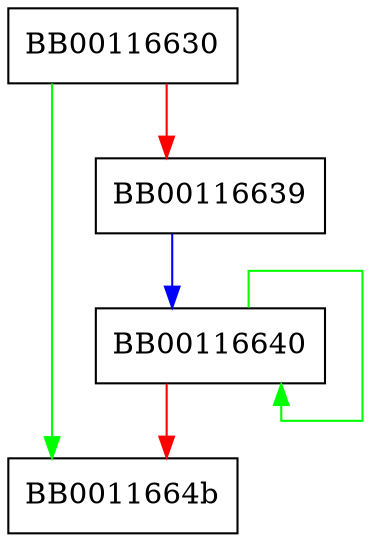 digraph FUN_00116630 {
  node [shape="box"];
  graph [splines=ortho];
  BB00116630 -> BB0011664b [color="green"];
  BB00116630 -> BB00116639 [color="red"];
  BB00116639 -> BB00116640 [color="blue"];
  BB00116640 -> BB00116640 [color="green"];
  BB00116640 -> BB0011664b [color="red"];
}